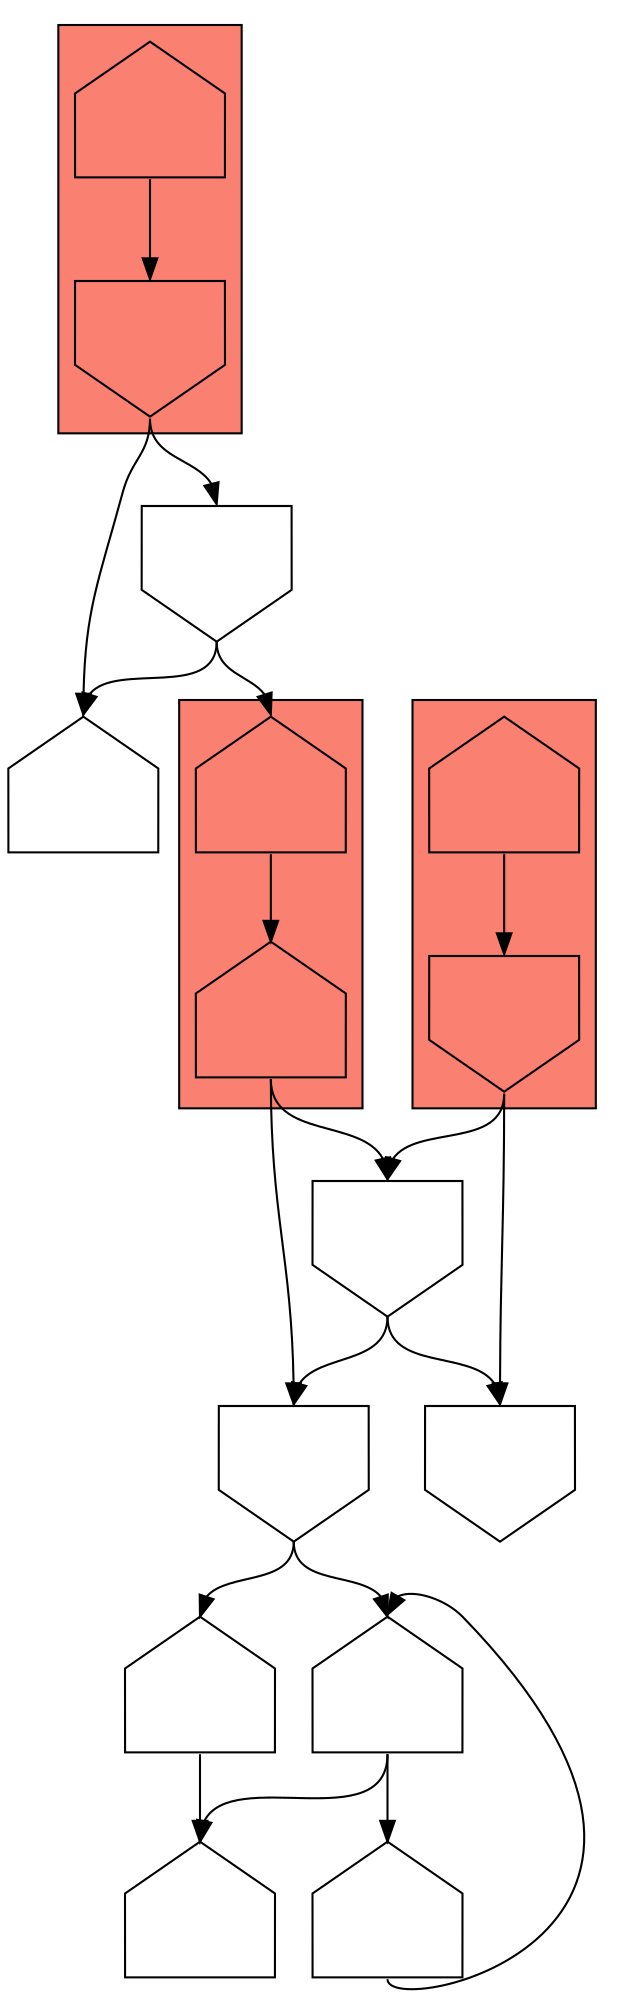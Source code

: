 digraph asm {
	edge [headport=n,tailport=s];
subgraph cluster_C1687_19295 {
	1687 [label="",height=1,width=1,shape=house];
	19295 [label="",height=1,width=1,shape=invhouse];
	style=filled;
	fillcolor=salmon;
}
subgraph cluster_C21561_13555 {
	21561 [label="",height=1,width=1,shape=house];
	13555 [label="",height=1,width=1,shape=house];
	style=filled;
	fillcolor=salmon;
}
subgraph cluster_C20540_2857 {
	20540 [label="",height=1,width=1,shape=house];
	2857 [label="",height=1,width=1,shape=invhouse];
	style=filled;
	fillcolor=salmon;
}
	10553 [label="",height=1,width=1,shape=house];
	13274 [label="",height=1,width=1,shape=invhouse];
	17265 [label="",height=1,width=1,shape=invhouse];
	19508 [label="",height=1,width=1,shape=invhouse];
	18176 [label="",height=1,width=1,shape=house];
	4189 [label="",height=1,width=1,shape=house];
	18922 [label="",height=1,width=1,shape=house];
	18476 [label="",height=1,width=1,shape=house];
	21103 [label="",height=1,width=1,shape=invhouse];
	1687 -> 19295
	19295 -> 10553
	19295 -> 13274
	13274 -> 10553
	13274 -> 21561
	21561 -> 13555
	13555 -> 17265
	13555 -> 19508
	17265 -> 19508
	17265 -> 21103
	19508 -> 18176
	19508 -> 18922
	18176 -> 4189
	18176 -> 18476
	18922 -> 4189
	18476 -> 18176
	2857 -> 17265
	2857 -> 21103
	20540 -> 2857
}